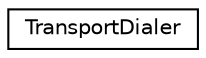 digraph "Graphical Class Hierarchy"
{
  edge [fontname="Helvetica",fontsize="10",labelfontname="Helvetica",labelfontsize="10"];
  node [fontname="Helvetica",fontsize="10",shape=record];
  rankdir="LR";
  Node0 [label="TransportDialer",height=0.2,width=0.4,color="black", fillcolor="white", style="filled",URL="$struct_transport_dialer.html"];
}
